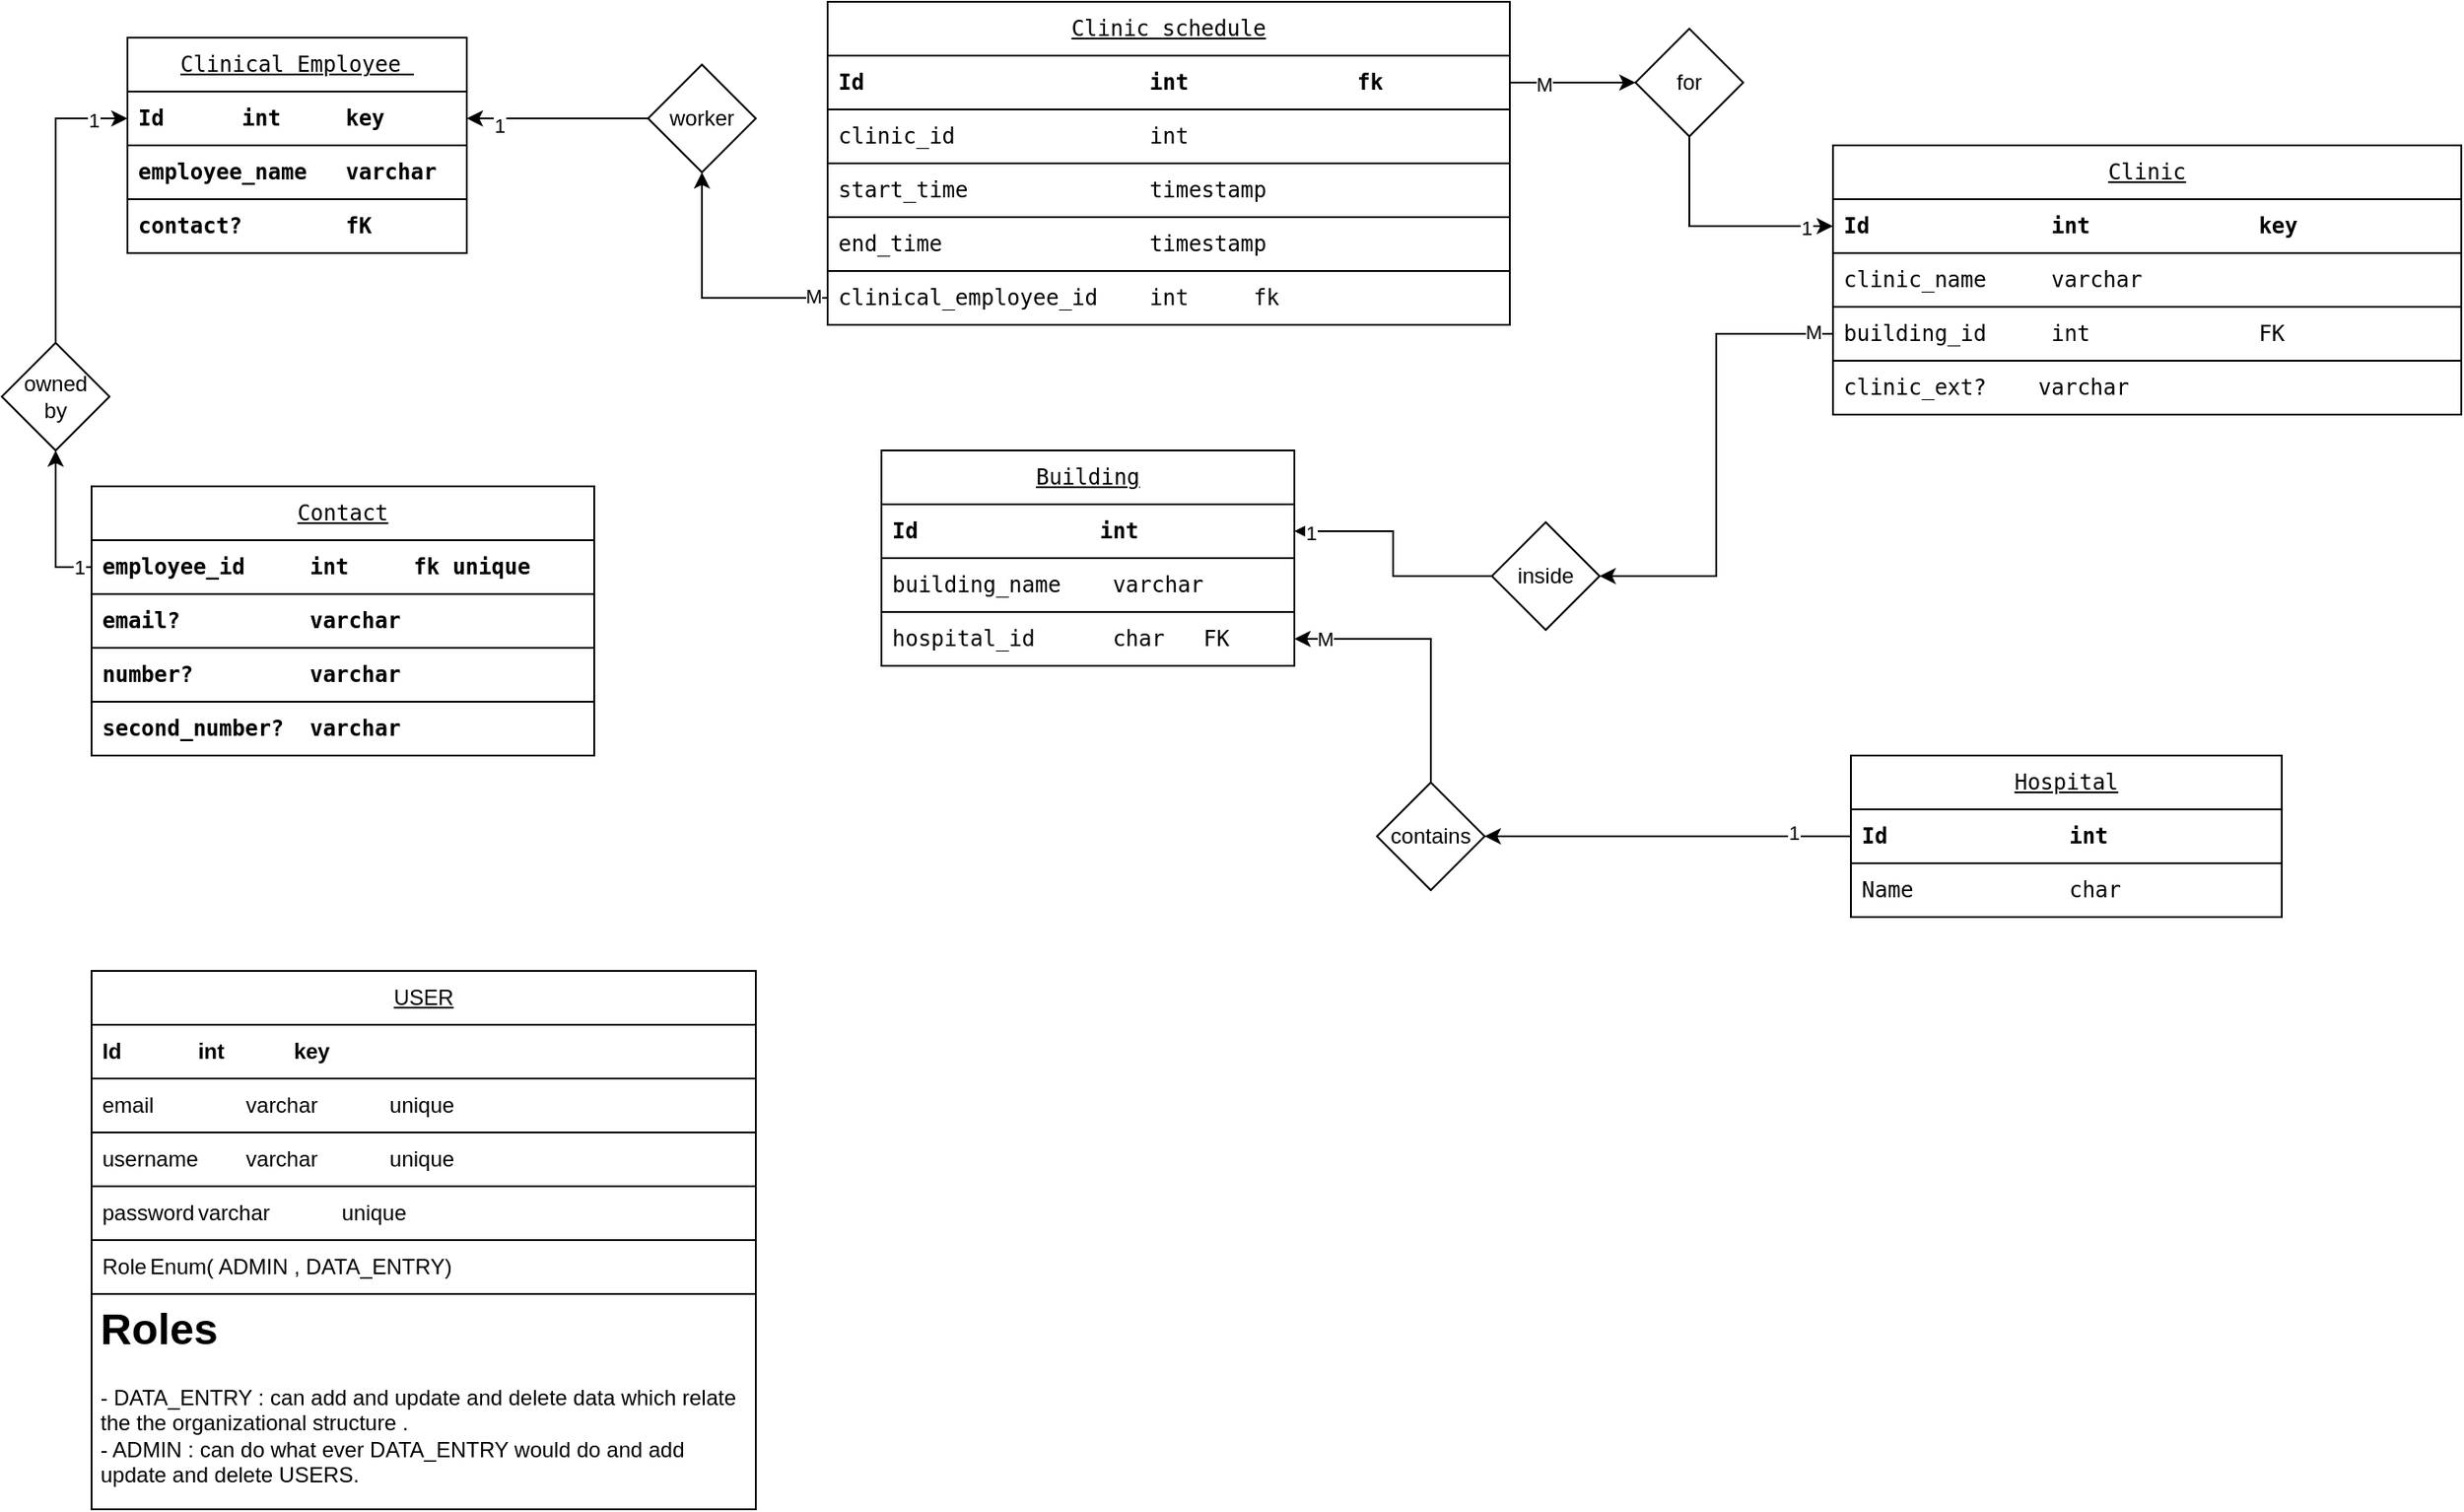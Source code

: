 <mxfile version="21.6.8" type="github">
  <diagram name="Page-1" id="efa7a0a1-bf9b-a30e-e6df-94a7791c09e9">
    <mxGraphModel dx="922" dy="501" grid="1" gridSize="10" guides="1" tooltips="1" connect="1" arrows="1" fold="1" page="1" pageScale="1" pageWidth="826" pageHeight="1169" background="none" math="0" shadow="0">
      <root>
        <mxCell id="0" />
        <mxCell id="1" parent="0" />
        <mxCell id="pgx4OTSIPYldHVkFa5tO-132" value="Hospital" style="swimlane;fontStyle=4;childLayout=stackLayout;horizontal=1;startSize=30;horizontalStack=0;resizeParent=1;resizeParentMax=0;resizeLast=0;collapsible=1;marginBottom=0;whiteSpace=wrap;html=1;fontFamily=monospace;" parent="1" vertex="1">
          <mxGeometry x="1030" y="460" width="240" height="90" as="geometry" />
        </mxCell>
        <mxCell id="pgx4OTSIPYldHVkFa5tO-133" value="&lt;div&gt;Id&lt;span style=&quot;white-space: pre;&quot;&gt;&#x9;&lt;/span&gt;&lt;span style=&quot;white-space: pre;&quot;&gt;&#x9;&lt;/span&gt;int&lt;span style=&quot;white-space: pre;&quot;&gt;&#x9;&lt;/span&gt;&lt;span style=&quot;white-space: pre;&quot;&gt;&#x9;&lt;/span&gt;key&lt;/div&gt;" style="text;strokeColor=default;fillColor=none;align=left;verticalAlign=middle;spacingLeft=4;spacingRight=4;overflow=hidden;points=[[0,0.5],[1,0.5]];portConstraint=eastwest;rotatable=0;whiteSpace=wrap;html=1;fontStyle=1;labelBorderColor=none;labelBackgroundColor=none;horizontal=1;spacingTop=0;fontFamily=monospace;" parent="pgx4OTSIPYldHVkFa5tO-132" vertex="1">
          <mxGeometry y="30" width="240" height="30" as="geometry" />
        </mxCell>
        <mxCell id="pgx4OTSIPYldHVkFa5tO-134" value="Name&lt;span style=&quot;white-space: pre;&quot;&gt;&#x9;&lt;span style=&quot;white-space: pre;&quot;&gt;&#x9;&lt;/span&gt;&lt;/span&gt;char" style="text;strokeColor=default;fillColor=none;align=left;verticalAlign=middle;spacingLeft=4;spacingRight=4;overflow=hidden;points=[[0,0.5],[1,0.5]];portConstraint=eastwest;rotatable=0;whiteSpace=wrap;html=1;fontFamily=monospace;" parent="pgx4OTSIPYldHVkFa5tO-132" vertex="1">
          <mxGeometry y="60" width="240" height="30" as="geometry" />
        </mxCell>
        <mxCell id="pgx4OTSIPYldHVkFa5tO-137" value="Building" style="swimlane;fontStyle=4;childLayout=stackLayout;horizontal=1;startSize=30;horizontalStack=0;resizeParent=1;resizeParentMax=0;resizeLast=0;collapsible=1;marginBottom=0;whiteSpace=wrap;html=1;fontFamily=monospace;" parent="1" vertex="1">
          <mxGeometry x="490" y="290" width="230" height="120" as="geometry" />
        </mxCell>
        <mxCell id="pgx4OTSIPYldHVkFa5tO-138" value="Id&lt;span style=&quot;white-space: pre;&quot;&gt;&#x9;&lt;/span&gt;&lt;span style=&quot;white-space: pre;&quot;&gt;&#x9;&lt;/span&gt;int&lt;span style=&quot;white-space: pre;&quot;&gt;&#x9;&lt;/span&gt;&lt;span style=&quot;white-space: pre;&quot;&gt;&#x9;&lt;/span&gt;key" style="text;strokeColor=default;fillColor=none;align=left;verticalAlign=middle;spacingLeft=4;spacingRight=4;overflow=hidden;points=[[0,0.5],[1,0.5]];portConstraint=eastwest;rotatable=0;whiteSpace=wrap;html=1;fontStyle=1;labelBorderColor=none;labelBackgroundColor=none;horizontal=1;spacingTop=0;fontFamily=monospace;" parent="pgx4OTSIPYldHVkFa5tO-137" vertex="1">
          <mxGeometry y="30" width="230" height="30" as="geometry" />
        </mxCell>
        <mxCell id="pgx4OTSIPYldHVkFa5tO-139" value="building_name&lt;span style=&quot;&quot;&gt;&lt;span style=&quot;white-space: pre;&quot;&gt;&amp;nbsp;&amp;nbsp;&amp;nbsp;&amp;nbsp;&lt;/span&gt;&lt;/span&gt;varchar" style="text;strokeColor=default;fillColor=none;align=left;verticalAlign=middle;spacingLeft=4;spacingRight=4;overflow=hidden;points=[[0,0.5],[1,0.5]];portConstraint=eastwest;rotatable=0;whiteSpace=wrap;html=1;fontFamily=monospace;" parent="pgx4OTSIPYldHVkFa5tO-137" vertex="1">
          <mxGeometry y="60" width="230" height="30" as="geometry" />
        </mxCell>
        <mxCell id="pgx4OTSIPYldHVkFa5tO-143" value="hospital_&lt;span style=&quot;white-space: pre;&quot;&gt;id&lt;span style=&quot;white-space: pre;&quot;&gt;&#x9;&lt;/span&gt; &lt;/span&gt;char&lt;span style=&quot;white-space: pre;&quot;&gt;&#x9;&lt;/span&gt;FK" style="text;strokeColor=default;fillColor=none;align=left;verticalAlign=middle;spacingLeft=4;spacingRight=4;overflow=hidden;points=[[0,0.5],[1,0.5]];portConstraint=eastwest;rotatable=0;whiteSpace=wrap;html=1;fontFamily=monospace;" parent="pgx4OTSIPYldHVkFa5tO-137" vertex="1">
          <mxGeometry y="90" width="230" height="30" as="geometry" />
        </mxCell>
        <mxCell id="pgx4OTSIPYldHVkFa5tO-144" value="Clinic" style="swimlane;fontStyle=4;childLayout=stackLayout;horizontal=1;startSize=30;horizontalStack=0;resizeParent=1;resizeParentMax=0;resizeLast=0;collapsible=1;marginBottom=0;whiteSpace=wrap;html=1;fontFamily=monospace;" parent="1" vertex="1">
          <mxGeometry x="1020" y="120" width="350" height="150" as="geometry" />
        </mxCell>
        <mxCell id="pgx4OTSIPYldHVkFa5tO-145" value="Id&lt;span style=&quot;white-space: pre;&quot;&gt;&#x9;&lt;/span&gt;&lt;span style=&quot;white-space: pre;&quot;&gt;&#x9;&lt;/span&gt;int&lt;span style=&quot;white-space: pre;&quot;&gt;&#x9;&lt;/span&gt;&lt;span style=&quot;white-space: pre;&quot;&gt;&#x9;&lt;/span&gt;key" style="text;strokeColor=default;fillColor=none;align=left;verticalAlign=middle;spacingLeft=4;spacingRight=4;overflow=hidden;points=[[0,0.5],[1,0.5]];portConstraint=eastwest;rotatable=0;whiteSpace=wrap;html=1;fontStyle=1;labelBorderColor=none;labelBackgroundColor=none;horizontal=1;spacingTop=0;fontFamily=monospace;" parent="pgx4OTSIPYldHVkFa5tO-144" vertex="1">
          <mxGeometry y="30" width="350" height="30" as="geometry" />
        </mxCell>
        <mxCell id="pgx4OTSIPYldHVkFa5tO-146" value="clinic_name&lt;span style=&quot;white-space: pre;&quot;&gt;&#x9;&lt;/span&gt;varchar" style="text;strokeColor=default;fillColor=none;align=left;verticalAlign=middle;spacingLeft=4;spacingRight=4;overflow=hidden;points=[[0,0.5],[1,0.5]];portConstraint=eastwest;rotatable=0;whiteSpace=wrap;html=1;fontFamily=monospace;" parent="pgx4OTSIPYldHVkFa5tO-144" vertex="1">
          <mxGeometry y="60" width="350" height="30" as="geometry" />
        </mxCell>
        <mxCell id="pgx4OTSIPYldHVkFa5tO-148" value="building_&lt;span style=&quot;white-space: pre;&quot;&gt;id&lt;span style=&quot;white-space: pre;&quot;&gt;&#x9;&lt;/span&gt;&lt;/span&gt;int&lt;span style=&quot;white-space: pre;&quot;&gt;&#x9;&lt;/span&gt;&lt;span style=&quot;white-space: pre;&quot;&gt;&#x9;&lt;/span&gt;FK" style="text;strokeColor=default;fillColor=none;align=left;verticalAlign=middle;spacingLeft=4;spacingRight=4;overflow=hidden;points=[[0,0.5],[1,0.5]];portConstraint=eastwest;rotatable=0;whiteSpace=wrap;html=1;fontFamily=monospace;" parent="pgx4OTSIPYldHVkFa5tO-144" vertex="1">
          <mxGeometry y="90" width="350" height="30" as="geometry" />
        </mxCell>
        <mxCell id="pgx4OTSIPYldHVkFa5tO-161" value="clinic_ext&lt;span style=&quot;&quot;&gt;?&lt;span style=&quot;white-space: pre;&quot;&gt;&amp;nbsp;&amp;nbsp;&amp;nbsp;&amp;nbsp;&lt;/span&gt;&lt;/span&gt;varchar" style="text;strokeColor=default;fillColor=none;align=left;verticalAlign=middle;spacingLeft=4;spacingRight=4;overflow=hidden;points=[[0,0.5],[1,0.5]];portConstraint=eastwest;rotatable=0;whiteSpace=wrap;html=1;fontFamily=monospace;" parent="pgx4OTSIPYldHVkFa5tO-144" vertex="1">
          <mxGeometry y="120" width="350" height="30" as="geometry" />
        </mxCell>
        <mxCell id="pgx4OTSIPYldHVkFa5tO-151" value="Clinical Employee&amp;nbsp; " style="swimlane;fontStyle=4;childLayout=stackLayout;horizontal=1;startSize=30;horizontalStack=0;resizeParent=1;resizeParentMax=0;resizeLast=0;collapsible=1;marginBottom=0;whiteSpace=wrap;html=1;fontFamily=monospace;" parent="1" vertex="1">
          <mxGeometry x="70" y="60" width="189" height="120" as="geometry" />
        </mxCell>
        <mxCell id="pgx4OTSIPYldHVkFa5tO-152" value="Id&lt;span style=&quot;white-space: pre;&quot;&gt;&#x9;&lt;/span&gt;int&lt;span style=&quot;white-space: pre;&quot;&gt;&#x9;&lt;/span&gt;key" style="text;strokeColor=default;fillColor=none;align=left;verticalAlign=middle;spacingLeft=4;spacingRight=4;overflow=hidden;points=[[0,0.5],[1,0.5]];portConstraint=eastwest;rotatable=0;whiteSpace=wrap;html=1;fontStyle=1;labelBorderColor=none;labelBackgroundColor=none;horizontal=1;spacingTop=0;fontFamily=monospace;" parent="pgx4OTSIPYldHVkFa5tO-151" vertex="1">
          <mxGeometry y="30" width="189" height="30" as="geometry" />
        </mxCell>
        <mxCell id="lAj-puRmCjkQIx5VutPU-2" value="employee_name&lt;span style=&quot;white-space: pre;&quot;&gt;&lt;span style=&quot;white-space: pre;&quot;&gt;&#x9;&lt;/span&gt;varchar&#x9;&lt;/span&gt;" style="text;strokeColor=default;fillColor=none;align=left;verticalAlign=middle;spacingLeft=4;spacingRight=4;overflow=hidden;points=[[0,0.5],[1,0.5]];portConstraint=eastwest;rotatable=0;whiteSpace=wrap;html=1;fontStyle=1;labelBorderColor=none;labelBackgroundColor=none;horizontal=1;spacingTop=0;fontFamily=monospace;" vertex="1" parent="pgx4OTSIPYldHVkFa5tO-151">
          <mxGeometry y="60" width="189" height="30" as="geometry" />
        </mxCell>
        <mxCell id="lAj-puRmCjkQIx5VutPU-3" value="contact&lt;span style=&quot;white-space: pre;&quot;&gt;?&lt;span style=&quot;white-space: pre;&quot;&gt;&#x9;f&lt;/span&gt;K&#x9;&lt;/span&gt;" style="text;strokeColor=default;fillColor=none;align=left;verticalAlign=middle;spacingLeft=4;spacingRight=4;overflow=hidden;points=[[0,0.5],[1,0.5]];portConstraint=eastwest;rotatable=0;whiteSpace=wrap;html=1;fontStyle=1;labelBorderColor=none;labelBackgroundColor=none;horizontal=1;spacingTop=0;fontFamily=monospace;" vertex="1" parent="pgx4OTSIPYldHVkFa5tO-151">
          <mxGeometry y="90" width="189" height="30" as="geometry" />
        </mxCell>
        <mxCell id="pgx4OTSIPYldHVkFa5tO-156" value="Clinic schedule" style="swimlane;fontStyle=4;childLayout=stackLayout;horizontal=1;startSize=30;horizontalStack=0;resizeParent=1;resizeParentMax=0;resizeLast=0;collapsible=1;marginBottom=0;whiteSpace=wrap;html=1;fontFamily=monospace;" parent="1" vertex="1">
          <mxGeometry x="460" y="40" width="380" height="180" as="geometry" />
        </mxCell>
        <mxCell id="pgx4OTSIPYldHVkFa5tO-157" value="Id&lt;span style=&quot;white-space: pre;&quot;&gt;&#x9;&lt;/span&gt;&lt;span style=&quot;white-space: pre;&quot;&gt;&#x9;&lt;/span&gt;&lt;span style=&quot;white-space: pre;&quot;&gt;&#x9;&lt;/span&gt;int&lt;span style=&quot;white-space: pre;&quot;&gt;&#x9;&lt;/span&gt;&lt;span style=&quot;white-space: pre;&quot;&gt;&#x9;fk&lt;/span&gt;" style="text;strokeColor=default;fillColor=none;align=left;verticalAlign=middle;spacingLeft=4;spacingRight=4;overflow=hidden;points=[[0,0.5],[1,0.5]];portConstraint=eastwest;rotatable=0;whiteSpace=wrap;html=1;fontStyle=1;labelBorderColor=none;labelBackgroundColor=none;horizontal=1;spacingTop=0;fontFamily=monospace;" parent="pgx4OTSIPYldHVkFa5tO-156" vertex="1">
          <mxGeometry y="30" width="380" height="30" as="geometry" />
        </mxCell>
        <mxCell id="pgx4OTSIPYldHVkFa5tO-158" value="clinic_id&lt;span style=&quot;white-space: pre;&quot;&gt;&#x9;&lt;/span&gt;&lt;span style=&quot;white-space: pre;&quot;&gt;&#x9;&lt;/span&gt;int" style="text;strokeColor=default;fillColor=none;align=left;verticalAlign=middle;spacingLeft=4;spacingRight=4;overflow=hidden;points=[[0,0.5],[1,0.5]];portConstraint=eastwest;rotatable=0;whiteSpace=wrap;html=1;fontFamily=monospace;" parent="pgx4OTSIPYldHVkFa5tO-156" vertex="1">
          <mxGeometry y="60" width="380" height="30" as="geometry" />
        </mxCell>
        <mxCell id="pgx4OTSIPYldHVkFa5tO-159" value="start_time&lt;span style=&quot;white-space: pre;&quot;&gt;&#x9;&lt;/span&gt;&lt;span style=&quot;white-space: pre;&quot;&gt;&#x9;&lt;/span&gt;&lt;code class=&quot;type&quot;&gt;timestamp&lt;/code&gt;" style="text;strokeColor=default;fillColor=none;align=left;verticalAlign=middle;spacingLeft=4;spacingRight=4;overflow=hidden;points=[[0,0.5],[1,0.5]];portConstraint=eastwest;rotatable=0;whiteSpace=wrap;html=1;fontFamily=monospace;" parent="pgx4OTSIPYldHVkFa5tO-156" vertex="1">
          <mxGeometry y="90" width="380" height="30" as="geometry" />
        </mxCell>
        <mxCell id="pgx4OTSIPYldHVkFa5tO-190" value="end_time&lt;span style=&quot;white-space: pre;&quot;&gt;&#x9;&lt;/span&gt;&lt;span style=&quot;white-space: pre;&quot;&gt;&#x9;&lt;/span&gt;&lt;code class=&quot;type&quot;&gt;timestamp&lt;/code&gt;" style="text;strokeColor=default;fillColor=none;align=left;verticalAlign=middle;spacingLeft=4;spacingRight=4;overflow=hidden;points=[[0,0.5],[1,0.5]];portConstraint=eastwest;rotatable=0;whiteSpace=wrap;html=1;fontFamily=monospace;" parent="pgx4OTSIPYldHVkFa5tO-156" vertex="1">
          <mxGeometry y="120" width="380" height="30" as="geometry" />
        </mxCell>
        <mxCell id="lAj-puRmCjkQIx5VutPU-12" value="clinical_employee_id&lt;span style=&quot;white-space: pre;&quot;&gt;&#x9;&lt;/span&gt;&lt;span style=&quot;white-space: pre;&quot;&gt;&lt;code&gt;int&lt;span style=&quot;white-space: pre;&quot;&gt;&#x9;&lt;/span&gt;fk&lt;/code&gt;&lt;/span&gt;" style="text;strokeColor=default;fillColor=none;align=left;verticalAlign=middle;spacingLeft=4;spacingRight=4;overflow=hidden;points=[[0,0.5],[1,0.5]];portConstraint=eastwest;rotatable=0;whiteSpace=wrap;html=1;fontFamily=monospace;" vertex="1" parent="pgx4OTSIPYldHVkFa5tO-156">
          <mxGeometry y="150" width="380" height="30" as="geometry" />
        </mxCell>
        <mxCell id="lAj-puRmCjkQIx5VutPU-4" value="Contact" style="swimlane;fontStyle=4;childLayout=stackLayout;horizontal=1;startSize=30;horizontalStack=0;resizeParent=1;resizeParentMax=0;resizeLast=0;collapsible=1;marginBottom=0;whiteSpace=wrap;html=1;fontFamily=monospace;" vertex="1" parent="1">
          <mxGeometry x="50" y="310" width="280" height="150" as="geometry" />
        </mxCell>
        <mxCell id="lAj-puRmCjkQIx5VutPU-5" value="employee_id&lt;span style=&quot;white-space: pre;&quot;&gt;&#x9;&lt;/span&gt;int&lt;span style=&quot;white-space: pre;&quot;&gt;&#x9;&lt;/span&gt;fk unique" style="text;strokeColor=default;fillColor=none;align=left;verticalAlign=middle;spacingLeft=4;spacingRight=4;overflow=hidden;points=[[0,0.5],[1,0.5]];portConstraint=eastwest;rotatable=0;whiteSpace=wrap;html=1;fontStyle=1;labelBorderColor=none;labelBackgroundColor=none;horizontal=1;spacingTop=0;fontFamily=monospace;" vertex="1" parent="lAj-puRmCjkQIx5VutPU-4">
          <mxGeometry y="30" width="280" height="30" as="geometry" />
        </mxCell>
        <mxCell id="lAj-puRmCjkQIx5VutPU-6" value="email&lt;span style=&quot;white-space: pre;&quot;&gt;?&#x9;&lt;/span&gt;&lt;span style=&quot;white-space: pre;&quot;&gt;&#x9;&lt;/span&gt;varchar" style="text;strokeColor=default;fillColor=none;align=left;verticalAlign=middle;spacingLeft=4;spacingRight=4;overflow=hidden;points=[[0,0.5],[1,0.5]];portConstraint=eastwest;rotatable=0;whiteSpace=wrap;html=1;fontStyle=1;labelBorderColor=none;labelBackgroundColor=none;horizontal=1;spacingTop=0;fontFamily=monospace;" vertex="1" parent="lAj-puRmCjkQIx5VutPU-4">
          <mxGeometry y="60" width="280" height="30" as="geometry" />
        </mxCell>
        <mxCell id="lAj-puRmCjkQIx5VutPU-7" value="number&lt;span style=&quot;white-space: pre;&quot;&gt;?&#x9;&lt;/span&gt;&lt;span style=&quot;white-space: pre;&quot;&gt;&#x9;&lt;/span&gt;varchar" style="text;strokeColor=default;fillColor=none;align=left;verticalAlign=middle;spacingLeft=4;spacingRight=4;overflow=hidden;points=[[0,0.5],[1,0.5]];portConstraint=eastwest;rotatable=0;whiteSpace=wrap;html=1;fontStyle=1;labelBorderColor=none;labelBackgroundColor=none;horizontal=1;spacingTop=0;fontFamily=monospace;" vertex="1" parent="lAj-puRmCjkQIx5VutPU-4">
          <mxGeometry y="90" width="280" height="30" as="geometry" />
        </mxCell>
        <mxCell id="lAj-puRmCjkQIx5VutPU-8" value="second_number&lt;span style=&quot;white-space: pre;&quot;&gt;?&#x9;&lt;/span&gt;varchar" style="text;strokeColor=default;fillColor=none;align=left;verticalAlign=middle;spacingLeft=4;spacingRight=4;overflow=hidden;points=[[0,0.5],[1,0.5]];portConstraint=eastwest;rotatable=0;whiteSpace=wrap;html=1;fontStyle=1;labelBorderColor=none;labelBackgroundColor=none;horizontal=1;spacingTop=0;fontFamily=monospace;" vertex="1" parent="lAj-puRmCjkQIx5VutPU-4">
          <mxGeometry y="120" width="280" height="30" as="geometry" />
        </mxCell>
        <mxCell id="lAj-puRmCjkQIx5VutPU-10" style="edgeStyle=orthogonalEdgeStyle;rounded=0;orthogonalLoop=1;jettySize=auto;html=1;entryX=0;entryY=0.5;entryDx=0;entryDy=0;" edge="1" parent="1" source="lAj-puRmCjkQIx5VutPU-62" target="pgx4OTSIPYldHVkFa5tO-152">
          <mxGeometry relative="1" as="geometry" />
        </mxCell>
        <mxCell id="lAj-puRmCjkQIx5VutPU-66" value="1" style="edgeLabel;html=1;align=center;verticalAlign=middle;resizable=0;points=[];" vertex="1" connectable="0" parent="lAj-puRmCjkQIx5VutPU-10">
          <mxGeometry x="0.761" y="-1" relative="1" as="geometry">
            <mxPoint as="offset" />
          </mxGeometry>
        </mxCell>
        <mxCell id="lAj-puRmCjkQIx5VutPU-13" style="edgeStyle=orthogonalEdgeStyle;rounded=0;orthogonalLoop=1;jettySize=auto;html=1;" edge="1" parent="1" source="lAj-puRmCjkQIx5VutPU-49" target="pgx4OTSIPYldHVkFa5tO-143">
          <mxGeometry relative="1" as="geometry" />
        </mxCell>
        <mxCell id="lAj-puRmCjkQIx5VutPU-15" value="M" style="edgeLabel;html=1;align=center;verticalAlign=middle;resizable=0;points=[];" vertex="1" connectable="0" parent="lAj-puRmCjkQIx5VutPU-13">
          <mxGeometry x="0.788" relative="1" as="geometry">
            <mxPoint as="offset" />
          </mxGeometry>
        </mxCell>
        <mxCell id="lAj-puRmCjkQIx5VutPU-16" style="edgeStyle=orthogonalEdgeStyle;rounded=0;orthogonalLoop=1;jettySize=auto;html=1;entryX=1;entryY=0.5;entryDx=0;entryDy=0;" edge="1" parent="1" source="lAj-puRmCjkQIx5VutPU-27" target="pgx4OTSIPYldHVkFa5tO-138">
          <mxGeometry relative="1" as="geometry" />
        </mxCell>
        <mxCell id="lAj-puRmCjkQIx5VutPU-18" value="1" style="edgeLabel;html=1;align=center;verticalAlign=middle;resizable=0;points=[];" vertex="1" connectable="0" parent="lAj-puRmCjkQIx5VutPU-16">
          <mxGeometry x="0.876" y="1" relative="1" as="geometry">
            <mxPoint as="offset" />
          </mxGeometry>
        </mxCell>
        <mxCell id="lAj-puRmCjkQIx5VutPU-28" value="" style="edgeStyle=orthogonalEdgeStyle;rounded=0;orthogonalLoop=1;jettySize=auto;html=1;entryX=1;entryY=0.5;entryDx=0;entryDy=0;" edge="1" parent="1" source="pgx4OTSIPYldHVkFa5tO-148" target="lAj-puRmCjkQIx5VutPU-27">
          <mxGeometry relative="1" as="geometry">
            <mxPoint x="1020" y="225" as="sourcePoint" />
            <mxPoint x="750" y="95" as="targetPoint" />
          </mxGeometry>
        </mxCell>
        <mxCell id="lAj-puRmCjkQIx5VutPU-29" value="M" style="edgeLabel;html=1;align=center;verticalAlign=middle;resizable=0;points=[];" vertex="1" connectable="0" parent="lAj-puRmCjkQIx5VutPU-28">
          <mxGeometry x="-0.917" y="-1" relative="1" as="geometry">
            <mxPoint as="offset" />
          </mxGeometry>
        </mxCell>
        <mxCell id="lAj-puRmCjkQIx5VutPU-27" value="inside" style="rhombus;whiteSpace=wrap;html=1;" vertex="1" parent="1">
          <mxGeometry x="830" y="330" width="60" height="60" as="geometry" />
        </mxCell>
        <mxCell id="lAj-puRmCjkQIx5VutPU-43" style="edgeStyle=orthogonalEdgeStyle;rounded=0;orthogonalLoop=1;jettySize=auto;html=1;entryX=0;entryY=0.5;entryDx=0;entryDy=0;" edge="1" parent="1" source="lAj-puRmCjkQIx5VutPU-55" target="pgx4OTSIPYldHVkFa5tO-145">
          <mxGeometry relative="1" as="geometry" />
        </mxCell>
        <mxCell id="lAj-puRmCjkQIx5VutPU-54" value="1" style="edgeLabel;html=1;align=center;verticalAlign=middle;resizable=0;points=[];" vertex="1" connectable="0" parent="lAj-puRmCjkQIx5VutPU-43">
          <mxGeometry x="0.771" y="-1" relative="1" as="geometry">
            <mxPoint as="offset" />
          </mxGeometry>
        </mxCell>
        <mxCell id="lAj-puRmCjkQIx5VutPU-44" style="edgeStyle=orthogonalEdgeStyle;rounded=0;orthogonalLoop=1;jettySize=auto;html=1;" edge="1" parent="1" source="lAj-puRmCjkQIx5VutPU-45" target="pgx4OTSIPYldHVkFa5tO-152">
          <mxGeometry relative="1" as="geometry" />
        </mxCell>
        <mxCell id="lAj-puRmCjkQIx5VutPU-48" value="1" style="edgeLabel;html=1;align=center;verticalAlign=middle;resizable=0;points=[];" vertex="1" connectable="0" parent="lAj-puRmCjkQIx5VutPU-44">
          <mxGeometry x="0.658" y="4" relative="1" as="geometry">
            <mxPoint as="offset" />
          </mxGeometry>
        </mxCell>
        <mxCell id="lAj-puRmCjkQIx5VutPU-46" value="" style="edgeStyle=orthogonalEdgeStyle;rounded=0;orthogonalLoop=1;jettySize=auto;html=1;" edge="1" parent="1" source="lAj-puRmCjkQIx5VutPU-12" target="lAj-puRmCjkQIx5VutPU-45">
          <mxGeometry relative="1" as="geometry">
            <mxPoint x="490" y="215" as="sourcePoint" />
            <mxPoint x="259" y="105" as="targetPoint" />
          </mxGeometry>
        </mxCell>
        <mxCell id="lAj-puRmCjkQIx5VutPU-47" value="M" style="edgeLabel;html=1;align=center;verticalAlign=middle;resizable=0;points=[];" vertex="1" connectable="0" parent="lAj-puRmCjkQIx5VutPU-46">
          <mxGeometry x="-0.876" y="-1" relative="1" as="geometry">
            <mxPoint as="offset" />
          </mxGeometry>
        </mxCell>
        <mxCell id="lAj-puRmCjkQIx5VutPU-45" value="worker" style="rhombus;whiteSpace=wrap;html=1;" vertex="1" parent="1">
          <mxGeometry x="360" y="75" width="60" height="60" as="geometry" />
        </mxCell>
        <mxCell id="lAj-puRmCjkQIx5VutPU-50" value="" style="edgeStyle=orthogonalEdgeStyle;rounded=0;orthogonalLoop=1;jettySize=auto;html=1;" edge="1" parent="1" source="pgx4OTSIPYldHVkFa5tO-133" target="lAj-puRmCjkQIx5VutPU-49">
          <mxGeometry relative="1" as="geometry">
            <mxPoint x="1030" y="505" as="sourcePoint" />
            <mxPoint x="720" y="395" as="targetPoint" />
          </mxGeometry>
        </mxCell>
        <mxCell id="lAj-puRmCjkQIx5VutPU-51" value="1" style="edgeLabel;html=1;align=center;verticalAlign=middle;resizable=0;points=[];" vertex="1" connectable="0" parent="lAj-puRmCjkQIx5VutPU-50">
          <mxGeometry x="-0.682" y="-2" relative="1" as="geometry">
            <mxPoint as="offset" />
          </mxGeometry>
        </mxCell>
        <mxCell id="lAj-puRmCjkQIx5VutPU-49" value="contains" style="rhombus;whiteSpace=wrap;html=1;" vertex="1" parent="1">
          <mxGeometry x="766" y="475" width="60" height="60" as="geometry" />
        </mxCell>
        <mxCell id="lAj-puRmCjkQIx5VutPU-56" value="" style="edgeStyle=orthogonalEdgeStyle;rounded=0;orthogonalLoop=1;jettySize=auto;html=1;entryX=0;entryY=0.5;entryDx=0;entryDy=0;" edge="1" parent="1" source="pgx4OTSIPYldHVkFa5tO-157" target="lAj-puRmCjkQIx5VutPU-55">
          <mxGeometry relative="1" as="geometry">
            <mxPoint x="840" y="85" as="sourcePoint" />
            <mxPoint x="1020" y="165" as="targetPoint" />
          </mxGeometry>
        </mxCell>
        <mxCell id="lAj-puRmCjkQIx5VutPU-59" value="M" style="edgeLabel;html=1;align=center;verticalAlign=middle;resizable=0;points=[];" vertex="1" connectable="0" parent="lAj-puRmCjkQIx5VutPU-56">
          <mxGeometry x="-0.474" y="-1" relative="1" as="geometry">
            <mxPoint as="offset" />
          </mxGeometry>
        </mxCell>
        <mxCell id="lAj-puRmCjkQIx5VutPU-55" value="for" style="rhombus;whiteSpace=wrap;html=1;" vertex="1" parent="1">
          <mxGeometry x="910" y="55" width="60" height="60" as="geometry" />
        </mxCell>
        <mxCell id="lAj-puRmCjkQIx5VutPU-64" value="" style="edgeStyle=orthogonalEdgeStyle;rounded=0;orthogonalLoop=1;jettySize=auto;html=1;entryX=0.5;entryY=1;entryDx=0;entryDy=0;" edge="1" parent="1" source="lAj-puRmCjkQIx5VutPU-5" target="lAj-puRmCjkQIx5VutPU-62">
          <mxGeometry relative="1" as="geometry">
            <mxPoint x="30" y="425" as="sourcePoint" />
            <mxPoint x="70" y="105" as="targetPoint" />
          </mxGeometry>
        </mxCell>
        <mxCell id="lAj-puRmCjkQIx5VutPU-65" value="1" style="edgeLabel;html=1;align=center;verticalAlign=middle;resizable=0;points=[];" vertex="1" connectable="0" parent="lAj-puRmCjkQIx5VutPU-64">
          <mxGeometry x="-0.837" relative="1" as="geometry">
            <mxPoint as="offset" />
          </mxGeometry>
        </mxCell>
        <mxCell id="lAj-puRmCjkQIx5VutPU-62" value="&lt;div&gt;owned&lt;/div&gt;&lt;div&gt;by&lt;br&gt;&lt;/div&gt;" style="rhombus;whiteSpace=wrap;html=1;" vertex="1" parent="1">
          <mxGeometry y="230" width="60" height="60" as="geometry" />
        </mxCell>
        <mxCell id="lAj-puRmCjkQIx5VutPU-74" value="USER" style="swimlane;fontStyle=4;childLayout=stackLayout;horizontal=1;startSize=30;horizontalStack=0;resizeParent=1;resizeParentMax=0;resizeLast=0;collapsible=1;marginBottom=0;whiteSpace=wrap;html=1;" vertex="1" parent="1">
          <mxGeometry x="50" y="580" width="370" height="300" as="geometry" />
        </mxCell>
        <mxCell id="lAj-puRmCjkQIx5VutPU-75" value="&lt;div&gt;Id&lt;span style=&quot;white-space: pre;&quot;&gt;&#x9;&lt;/span&gt;&lt;span style=&quot;white-space: pre;&quot;&gt;&#x9;&lt;/span&gt;int&lt;span style=&quot;white-space: pre;&quot;&gt;&#x9;&lt;/span&gt;&lt;span style=&quot;white-space: pre;&quot;&gt;&#x9;&lt;/span&gt;key&lt;/div&gt;" style="text;strokeColor=default;fillColor=none;align=left;verticalAlign=middle;spacingLeft=4;spacingRight=4;overflow=hidden;points=[[0,0.5],[1,0.5]];portConstraint=eastwest;rotatable=0;whiteSpace=wrap;html=1;fontStyle=1;labelBorderColor=none;labelBackgroundColor=none;horizontal=1;spacingTop=0;" vertex="1" parent="lAj-puRmCjkQIx5VutPU-74">
          <mxGeometry y="30" width="370" height="30" as="geometry" />
        </mxCell>
        <mxCell id="lAj-puRmCjkQIx5VutPU-76" value="email&lt;span style=&quot;white-space: pre;&quot;&gt;&lt;span style=&quot;white-space: pre;&quot;&gt;&#x9;&lt;/span&gt;&lt;span style=&quot;white-space: pre;&quot;&gt;&#x9;&lt;/span&gt;varchar&lt;/span&gt;&lt;span style=&quot;white-space: pre;&quot;&gt;&#x9;&lt;/span&gt;&lt;span style=&quot;white-space: pre;&quot;&gt;&#x9;&lt;/span&gt;unique" style="text;strokeColor=default;fillColor=none;align=left;verticalAlign=middle;spacingLeft=4;spacingRight=4;overflow=hidden;points=[[0,0.5],[1,0.5]];portConstraint=eastwest;rotatable=0;whiteSpace=wrap;html=1;" vertex="1" parent="lAj-puRmCjkQIx5VutPU-74">
          <mxGeometry y="60" width="370" height="30" as="geometry" />
        </mxCell>
        <mxCell id="lAj-puRmCjkQIx5VutPU-77" value="username&lt;span style=&quot;white-space: pre;&quot;&gt;&lt;span style=&quot;white-space: pre;&quot;&gt;&#x9;&lt;/span&gt;varchar&lt;span style=&quot;white-space: pre;&quot;&gt;&#x9;&lt;/span&gt;&lt;span style=&quot;white-space: pre;&quot;&gt;&#x9;&lt;/span&gt;unique&#x9;&lt;/span&gt;" style="text;strokeColor=default;fillColor=none;align=left;verticalAlign=middle;spacingLeft=4;spacingRight=4;overflow=hidden;points=[[0,0.5],[1,0.5]];portConstraint=eastwest;rotatable=0;whiteSpace=wrap;html=1;" vertex="1" parent="lAj-puRmCjkQIx5VutPU-74">
          <mxGeometry y="90" width="370" height="30" as="geometry" />
        </mxCell>
        <mxCell id="lAj-puRmCjkQIx5VutPU-78" value="password&lt;span style=&quot;white-space: pre;&quot;&gt;&#x9;&lt;/span&gt;varchar&lt;span style=&quot;white-space: pre;&quot;&gt;&#x9;&lt;/span&gt;&lt;span style=&quot;white-space: pre;&quot;&gt;&#x9;&lt;/span&gt;unique" style="text;strokeColor=default;fillColor=none;align=left;verticalAlign=middle;spacingLeft=4;spacingRight=4;overflow=hidden;points=[[0,0.5],[1,0.5]];portConstraint=eastwest;rotatable=0;whiteSpace=wrap;html=1;" vertex="1" parent="lAj-puRmCjkQIx5VutPU-74">
          <mxGeometry y="120" width="370" height="30" as="geometry" />
        </mxCell>
        <mxCell id="lAj-puRmCjkQIx5VutPU-79" value="Role&lt;span style=&quot;white-space: pre;&quot;&gt;&#x9;&lt;/span&gt;Enum( ADMIN , DATA_ENTRY)" style="text;strokeColor=default;fillColor=none;align=left;verticalAlign=middle;spacingLeft=4;spacingRight=4;overflow=hidden;points=[[0,0.5],[1,0.5]];portConstraint=eastwest;rotatable=0;whiteSpace=wrap;html=1;" vertex="1" parent="lAj-puRmCjkQIx5VutPU-74">
          <mxGeometry y="150" width="370" height="30" as="geometry" />
        </mxCell>
        <mxCell id="lAj-puRmCjkQIx5VutPU-80" value="&lt;h1&gt;Roles&lt;/h1&gt;&lt;div&gt;- DATA_ENTRY : can add and update and delete data which relate the the organizational structure .&lt;/div&gt;&lt;div&gt;- ADMIN : can do what ever DATA_ENTRY would do and add update and delete USERS.&lt;/div&gt;&lt;div&gt;&lt;br&gt;&lt;/div&gt;" style="text;html=1;strokeColor=none;fillColor=none;spacing=5;spacingTop=-20;whiteSpace=wrap;overflow=hidden;rounded=0;" vertex="1" parent="lAj-puRmCjkQIx5VutPU-74">
          <mxGeometry y="180" width="370" height="120" as="geometry" />
        </mxCell>
      </root>
    </mxGraphModel>
  </diagram>
</mxfile>

